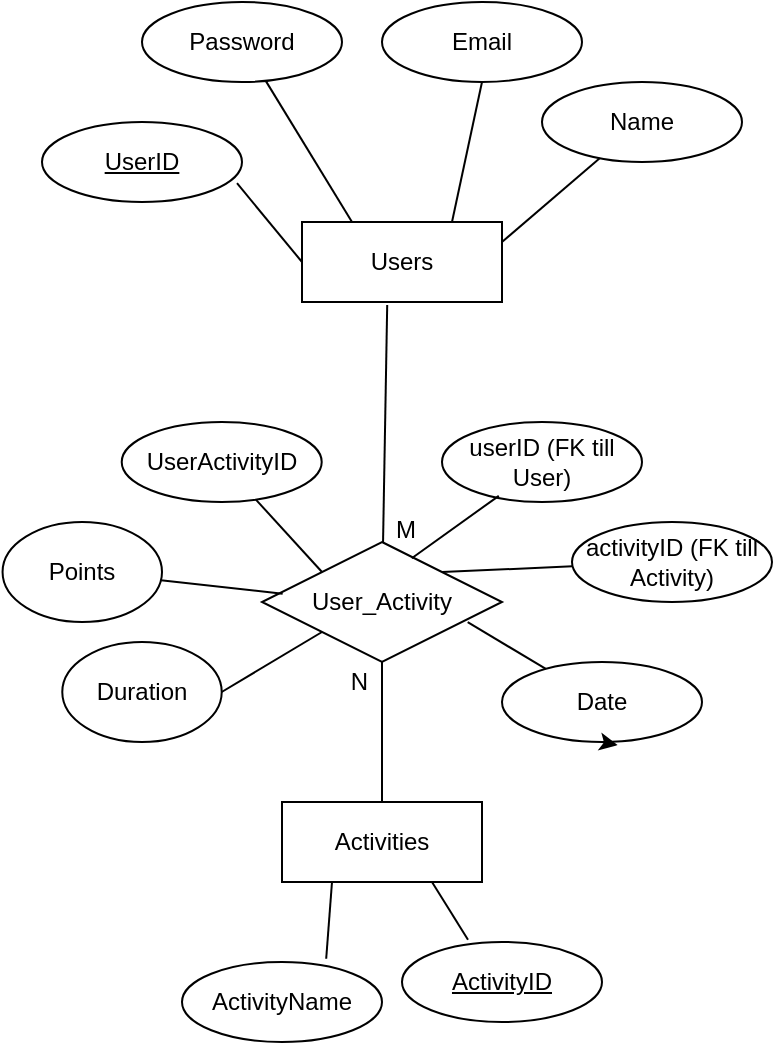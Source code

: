 <mxfile>
    <diagram id="FZSac_mE8ngayOiKKVst" name="Page-1">
        <mxGraphModel dx="1832" dy="835" grid="1" gridSize="10" guides="1" tooltips="1" connect="1" arrows="1" fold="1" page="1" pageScale="1" pageWidth="850" pageHeight="1100" math="0" shadow="0">
            <root>
                <mxCell id="0"/>
                <mxCell id="1" parent="0"/>
                <mxCell id="3" value="Users" style="whiteSpace=wrap;html=1;align=center;" parent="1" vertex="1">
                    <mxGeometry x="290" y="200" width="100" height="40" as="geometry"/>
                </mxCell>
                <mxCell id="6" value="Activities" style="whiteSpace=wrap;html=1;align=center;" parent="1" vertex="1">
                    <mxGeometry x="280" y="490" width="100" height="40" as="geometry"/>
                </mxCell>
                <mxCell id="10" value="Password" style="ellipse;whiteSpace=wrap;html=1;align=center;" parent="1" vertex="1">
                    <mxGeometry x="210" y="90" width="100" height="40" as="geometry"/>
                </mxCell>
                <mxCell id="11" value="Email" style="ellipse;whiteSpace=wrap;html=1;align=center;" parent="1" vertex="1">
                    <mxGeometry x="330" y="90" width="100" height="40" as="geometry"/>
                </mxCell>
                <mxCell id="14" value="Name" style="ellipse;whiteSpace=wrap;html=1;align=center;" parent="1" vertex="1">
                    <mxGeometry x="410" y="130" width="100" height="40" as="geometry"/>
                </mxCell>
                <mxCell id="15" value="UserID" style="ellipse;whiteSpace=wrap;html=1;align=center;fontStyle=4;" parent="1" vertex="1">
                    <mxGeometry x="160" y="150" width="100" height="40" as="geometry"/>
                </mxCell>
                <mxCell id="16" value="" style="endArrow=none;html=1;rounded=0;exitX=0.975;exitY=0.765;exitDx=0;exitDy=0;exitPerimeter=0;entryX=0;entryY=0.5;entryDx=0;entryDy=0;" parent="1" source="15" target="3" edge="1">
                    <mxGeometry relative="1" as="geometry">
                        <mxPoint x="570" y="380" as="sourcePoint"/>
                        <mxPoint x="280" y="170" as="targetPoint"/>
                    </mxGeometry>
                </mxCell>
                <mxCell id="17" value="" style="endArrow=none;html=1;rounded=0;entryX=0.25;entryY=0;entryDx=0;entryDy=0;" parent="1" source="10" target="3" edge="1">
                    <mxGeometry relative="1" as="geometry">
                        <mxPoint x="580" y="390" as="sourcePoint"/>
                        <mxPoint x="740" y="390" as="targetPoint"/>
                    </mxGeometry>
                </mxCell>
                <mxCell id="18" value="" style="endArrow=none;html=1;rounded=0;exitX=0.5;exitY=1;exitDx=0;exitDy=0;entryX=0.75;entryY=0;entryDx=0;entryDy=0;" parent="1" source="11" target="3" edge="1">
                    <mxGeometry relative="1" as="geometry">
                        <mxPoint x="590" y="400" as="sourcePoint"/>
                        <mxPoint x="750" y="400" as="targetPoint"/>
                    </mxGeometry>
                </mxCell>
                <mxCell id="20" value="" style="endArrow=none;html=1;rounded=0;entryX=1;entryY=0.25;entryDx=0;entryDy=0;" parent="1" source="14" target="3" edge="1">
                    <mxGeometry relative="1" as="geometry">
                        <mxPoint x="610" y="420" as="sourcePoint"/>
                        <mxPoint x="770" y="420" as="targetPoint"/>
                    </mxGeometry>
                </mxCell>
                <mxCell id="24" value="Date" style="ellipse;whiteSpace=wrap;html=1;align=center;" parent="1" vertex="1">
                    <mxGeometry x="390" y="420" width="100" height="40" as="geometry"/>
                </mxCell>
                <mxCell id="25" value="ActivityName" style="ellipse;whiteSpace=wrap;html=1;align=center;" parent="1" vertex="1">
                    <mxGeometry x="230" y="570" width="100" height="40" as="geometry"/>
                </mxCell>
                <mxCell id="27" value="ActivityID" style="ellipse;whiteSpace=wrap;html=1;align=center;fontStyle=4;" parent="1" vertex="1">
                    <mxGeometry x="340" y="560" width="100" height="40" as="geometry"/>
                </mxCell>
                <mxCell id="29" value="" style="endArrow=none;html=1;rounded=0;exitX=0.33;exitY=-0.029;exitDx=0;exitDy=0;exitPerimeter=0;entryX=0.75;entryY=1;entryDx=0;entryDy=0;" parent="1" source="27" target="6" edge="1">
                    <mxGeometry relative="1" as="geometry">
                        <mxPoint x="-220" y="400" as="sourcePoint"/>
                        <mxPoint x="360" y="620" as="targetPoint"/>
                        <Array as="points"/>
                    </mxGeometry>
                </mxCell>
                <mxCell id="31" value="" style="endArrow=none;html=1;rounded=0;entryX=0.857;entryY=0.668;entryDx=0;entryDy=0;entryPerimeter=0;" parent="1" source="24" target="54" edge="1">
                    <mxGeometry relative="1" as="geometry">
                        <mxPoint x="950.28" y="590" as="sourcePoint"/>
                        <mxPoint x="632.58" y="518.96" as="targetPoint"/>
                    </mxGeometry>
                </mxCell>
                <mxCell id="54" value="User_Activity" style="shape=rhombus;perimeter=rhombusPerimeter;whiteSpace=wrap;html=1;align=center;" parent="1" vertex="1">
                    <mxGeometry x="270" y="360" width="120" height="60" as="geometry"/>
                </mxCell>
                <mxCell id="55" value="" style="endArrow=none;html=1;rounded=0;exitX=0.426;exitY=1.038;exitDx=0;exitDy=0;exitPerimeter=0;" parent="1" source="3" target="54" edge="1">
                    <mxGeometry relative="1" as="geometry">
                        <mxPoint x="400" y="440" as="sourcePoint"/>
                        <mxPoint x="440" y="470" as="targetPoint"/>
                    </mxGeometry>
                </mxCell>
                <mxCell id="56" value="M" style="resizable=0;html=1;whiteSpace=wrap;align=right;verticalAlign=bottom;" parent="55" connectable="0" vertex="1">
                    <mxGeometry x="1" relative="1" as="geometry">
                        <mxPoint x="18" y="2" as="offset"/>
                    </mxGeometry>
                </mxCell>
                <mxCell id="57" value="" style="endArrow=none;html=1;rounded=0;entryX=0.5;entryY=1;entryDx=0;entryDy=0;" parent="1" source="6" target="54" edge="1">
                    <mxGeometry relative="1" as="geometry">
                        <mxPoint x="400" y="440" as="sourcePoint"/>
                        <mxPoint x="300" y="480" as="targetPoint"/>
                    </mxGeometry>
                </mxCell>
                <mxCell id="58" value="N" style="resizable=0;html=1;whiteSpace=wrap;align=right;verticalAlign=bottom;" parent="57" connectable="0" vertex="1">
                    <mxGeometry x="1" relative="1" as="geometry">
                        <mxPoint x="-6" y="18" as="offset"/>
                    </mxGeometry>
                </mxCell>
                <mxCell id="123" value="UserActivityID" style="ellipse;whiteSpace=wrap;html=1;align=center;" parent="1" vertex="1">
                    <mxGeometry x="199.86" y="300" width="100" height="40" as="geometry"/>
                </mxCell>
                <mxCell id="124" value="userID (FK till User)" style="ellipse;whiteSpace=wrap;html=1;align=center;" parent="1" vertex="1">
                    <mxGeometry x="360" y="300" width="100" height="40" as="geometry"/>
                </mxCell>
                <mxCell id="125" value="activityID (FK till Activity)" style="ellipse;whiteSpace=wrap;html=1;align=center;" parent="1" vertex="1">
                    <mxGeometry x="425" y="350" width="100" height="40" as="geometry"/>
                </mxCell>
                <mxCell id="127" value="Points" style="ellipse;whiteSpace=wrap;html=1;align=center;" parent="1" vertex="1">
                    <mxGeometry x="140.28" y="350" width="79.72" height="50" as="geometry"/>
                </mxCell>
                <mxCell id="128" value="" style="endArrow=none;html=1;rounded=0;entryX=0.086;entryY=0.431;entryDx=0;entryDy=0;entryPerimeter=0;" parent="1" source="127" target="54" edge="1">
                    <mxGeometry relative="1" as="geometry">
                        <mxPoint x="727" y="210" as="sourcePoint"/>
                        <mxPoint x="777" y="350" as="targetPoint"/>
                    </mxGeometry>
                </mxCell>
                <mxCell id="129" value="" style="endArrow=none;html=1;rounded=0;entryX=0;entryY=0;entryDx=0;entryDy=0;" parent="1" source="123" target="54" edge="1">
                    <mxGeometry relative="1" as="geometry">
                        <mxPoint x="270" y="323" as="sourcePoint"/>
                        <mxPoint x="321" y="379" as="targetPoint"/>
                    </mxGeometry>
                </mxCell>
                <mxCell id="130" value="" style="endArrow=none;html=1;rounded=0;exitX=0.284;exitY=0.923;exitDx=0;exitDy=0;exitPerimeter=0;entryX=0.624;entryY=0.135;entryDx=0;entryDy=0;entryPerimeter=0;" parent="1" source="124" target="54" edge="1">
                    <mxGeometry relative="1" as="geometry">
                        <mxPoint x="1014" y="212.69" as="sourcePoint"/>
                        <mxPoint x="1041.52" y="357.31" as="targetPoint"/>
                    </mxGeometry>
                </mxCell>
                <mxCell id="131" value="" style="endArrow=none;html=1;rounded=0;entryX=1;entryY=0;entryDx=0;entryDy=0;" parent="1" source="125" target="54" edge="1">
                    <mxGeometry relative="1" as="geometry">
                        <mxPoint x="399" y="227" as="sourcePoint"/>
                        <mxPoint x="355" y="373" as="targetPoint"/>
                    </mxGeometry>
                </mxCell>
                <mxCell id="135" value="Duration" style="ellipse;whiteSpace=wrap;html=1;align=center;" parent="1" vertex="1">
                    <mxGeometry x="170.14" y="410" width="79.72" height="50" as="geometry"/>
                </mxCell>
                <mxCell id="136" value="" style="endArrow=none;html=1;rounded=0;exitX=1;exitY=0.5;exitDx=0;exitDy=0;entryX=0;entryY=1;entryDx=0;entryDy=0;" parent="1" source="135" target="54" edge="1">
                    <mxGeometry relative="1" as="geometry">
                        <mxPoint x="231" y="286" as="sourcePoint"/>
                        <mxPoint x="321" y="380" as="targetPoint"/>
                    </mxGeometry>
                </mxCell>
                <mxCell id="139" value="&lt;div&gt;&lt;br&gt;&lt;/div&gt;&lt;div&gt;&lt;br&gt;&lt;/div&gt;" style="text;html=1;align=center;verticalAlign=middle;resizable=0;points=[];autosize=1;strokeColor=none;fillColor=none;" parent="1" vertex="1">
                    <mxGeometry x="200" y="323" width="20" height="40" as="geometry"/>
                </mxCell>
                <mxCell id="140" style="edgeStyle=none;html=1;exitX=0.5;exitY=1;exitDx=0;exitDy=0;entryX=0.578;entryY=1.039;entryDx=0;entryDy=0;entryPerimeter=0;" parent="1" source="24" target="24" edge="1">
                    <mxGeometry relative="1" as="geometry"/>
                </mxCell>
                <mxCell id="145" value="" style="endArrow=none;html=1;rounded=0;exitX=0.721;exitY=-0.041;exitDx=0;exitDy=0;exitPerimeter=0;entryX=0.25;entryY=1;entryDx=0;entryDy=0;" parent="1" source="25" target="6" edge="1">
                    <mxGeometry relative="1" as="geometry">
                        <mxPoint x="345" y="565" as="sourcePoint"/>
                        <mxPoint x="327" y="536" as="targetPoint"/>
                        <Array as="points"/>
                    </mxGeometry>
                </mxCell>
            </root>
        </mxGraphModel>
    </diagram>
</mxfile>